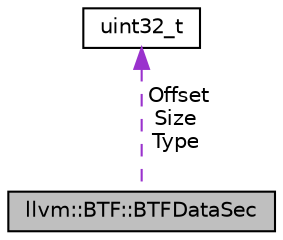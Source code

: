 digraph "llvm::BTF::BTFDataSec"
{
 // LATEX_PDF_SIZE
  bgcolor="transparent";
  edge [fontname="Helvetica",fontsize="10",labelfontname="Helvetica",labelfontsize="10"];
  node [fontname="Helvetica",fontsize="10",shape="box"];
  Node1 [label="llvm::BTF::BTFDataSec",height=0.2,width=0.4,color="black", fillcolor="grey75", style="filled", fontcolor="black",tooltip="BTF_KIND_DATASEC are followed by multiple \"struct BTFDataSecVar\"."];
  Node2 -> Node1 [dir="back",color="darkorchid3",fontsize="10",style="dashed",label=" Offset\nSize\nType" ,fontname="Helvetica"];
  Node2 [label="uint32_t",height=0.2,width=0.4,color="black",URL="$classuint32__t.html",tooltip=" "];
}

